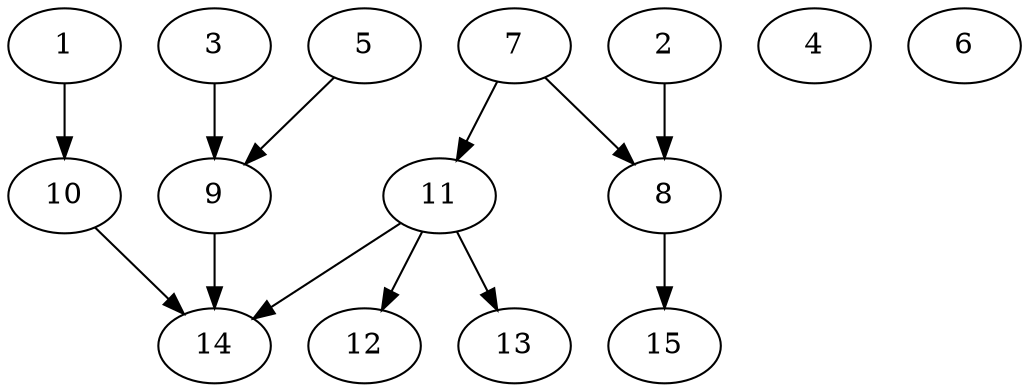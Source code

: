 // DAG automatically generated by daggen at Thu Oct  3 13:59:26 2019
// ./daggen --dot -n 15 --ccr 0.4 --fat 0.7 --regular 0.7 --density 0.6 --mindata 5242880 --maxdata 52428800 
digraph G {
  1 [size="113126400", alpha="0.02", expect_size="45250560"] 
  1 -> 10 [size ="45250560"]
  2 [size="56017920", alpha="0.19", expect_size="22407168"] 
  2 -> 8 [size ="22407168"]
  3 [size="115778560", alpha="0.07", expect_size="46311424"] 
  3 -> 9 [size ="46311424"]
  4 [size="92797440", alpha="0.10", expect_size="37118976"] 
  5 [size="26708480", alpha="0.16", expect_size="10683392"] 
  5 -> 9 [size ="10683392"]
  6 [size="88570880", alpha="0.09", expect_size="35428352"] 
  7 [size="117455360", alpha="0.00", expect_size="46982144"] 
  7 -> 8 [size ="46982144"]
  7 -> 11 [size ="46982144"]
  8 [size="38781440", alpha="0.08", expect_size="15512576"] 
  8 -> 15 [size ="15512576"]
  9 [size="126259200", alpha="0.05", expect_size="50503680"] 
  9 -> 14 [size ="50503680"]
  10 [size="108817920", alpha="0.07", expect_size="43527168"] 
  10 -> 14 [size ="43527168"]
  11 [size="119096320", alpha="0.18", expect_size="47638528"] 
  11 -> 12 [size ="47638528"]
  11 -> 13 [size ="47638528"]
  11 -> 14 [size ="47638528"]
  12 [size="128663040", alpha="0.03", expect_size="51465216"] 
  13 [size="121474560", alpha="0.20", expect_size="48589824"] 
  14 [size="43310080", alpha="0.16", expect_size="17324032"] 
  15 [size="99601920", alpha="0.19", expect_size="39840768"] 
}
